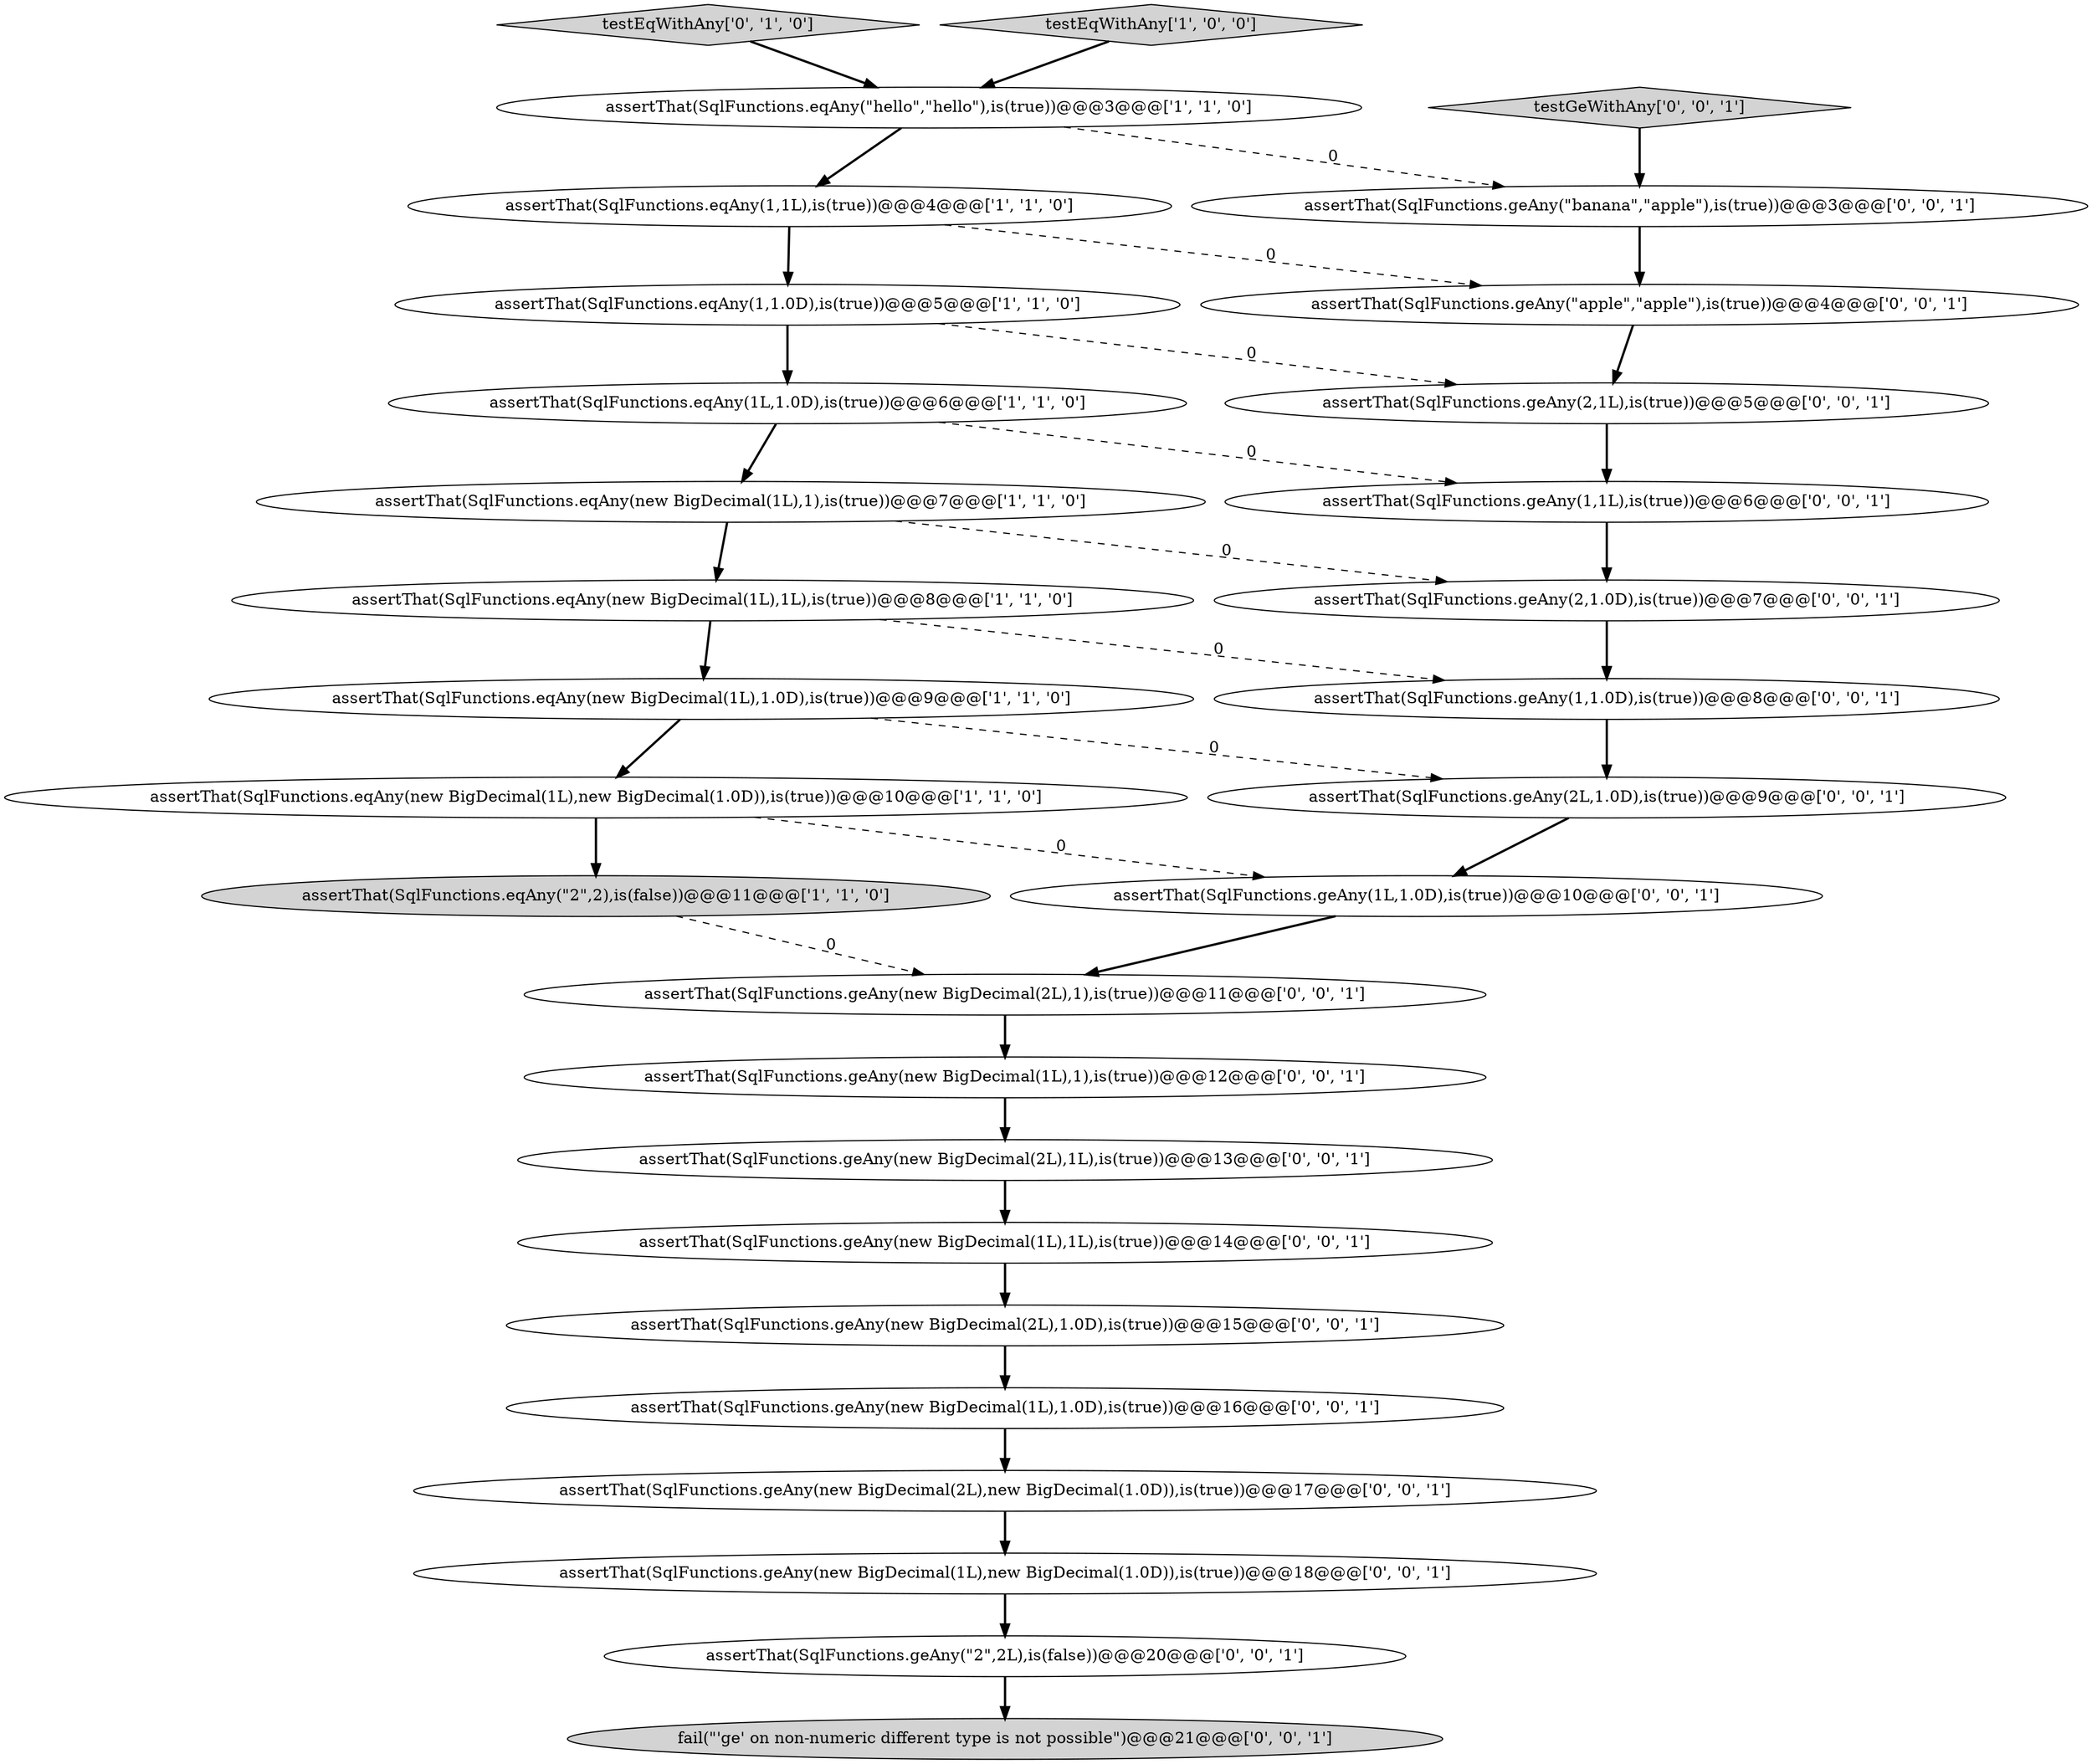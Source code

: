 digraph {
2 [style = filled, label = "assertThat(SqlFunctions.eqAny(new BigDecimal(1L),new BigDecimal(1.0D)),is(true))@@@10@@@['1', '1', '0']", fillcolor = white, shape = ellipse image = "AAA0AAABBB1BBB"];
25 [style = filled, label = "assertThat(SqlFunctions.geAny(2,1L),is(true))@@@5@@@['0', '0', '1']", fillcolor = white, shape = ellipse image = "AAA0AAABBB3BBB"];
3 [style = filled, label = "assertThat(SqlFunctions.eqAny(1,1.0D),is(true))@@@5@@@['1', '1', '0']", fillcolor = white, shape = ellipse image = "AAA0AAABBB1BBB"];
19 [style = filled, label = "assertThat(SqlFunctions.geAny(\"banana\",\"apple\"),is(true))@@@3@@@['0', '0', '1']", fillcolor = white, shape = ellipse image = "AAA0AAABBB3BBB"];
29 [style = filled, label = "assertThat(SqlFunctions.geAny(new BigDecimal(1L),1.0D),is(true))@@@16@@@['0', '0', '1']", fillcolor = white, shape = ellipse image = "AAA0AAABBB3BBB"];
8 [style = filled, label = "assertThat(SqlFunctions.eqAny(\"hello\",\"hello\"),is(true))@@@3@@@['1', '1', '0']", fillcolor = white, shape = ellipse image = "AAA0AAABBB1BBB"];
9 [style = filled, label = "assertThat(SqlFunctions.eqAny(1,1L),is(true))@@@4@@@['1', '1', '0']", fillcolor = white, shape = ellipse image = "AAA0AAABBB1BBB"];
12 [style = filled, label = "assertThat(SqlFunctions.geAny(2,1.0D),is(true))@@@7@@@['0', '0', '1']", fillcolor = white, shape = ellipse image = "AAA0AAABBB3BBB"];
23 [style = filled, label = "assertThat(SqlFunctions.geAny(new BigDecimal(2L),new BigDecimal(1.0D)),is(true))@@@17@@@['0', '0', '1']", fillcolor = white, shape = ellipse image = "AAA0AAABBB3BBB"];
28 [style = filled, label = "assertThat(SqlFunctions.geAny(new BigDecimal(2L),1L),is(true))@@@13@@@['0', '0', '1']", fillcolor = white, shape = ellipse image = "AAA0AAABBB3BBB"];
14 [style = filled, label = "testGeWithAny['0', '0', '1']", fillcolor = lightgray, shape = diamond image = "AAA0AAABBB3BBB"];
27 [style = filled, label = "assertThat(SqlFunctions.geAny(\"2\",2L),is(false))@@@20@@@['0', '0', '1']", fillcolor = white, shape = ellipse image = "AAA0AAABBB3BBB"];
13 [style = filled, label = "assertThat(SqlFunctions.geAny(new BigDecimal(2L),1.0D),is(true))@@@15@@@['0', '0', '1']", fillcolor = white, shape = ellipse image = "AAA0AAABBB3BBB"];
10 [style = filled, label = "testEqWithAny['0', '1', '0']", fillcolor = lightgray, shape = diamond image = "AAA0AAABBB2BBB"];
20 [style = filled, label = "assertThat(SqlFunctions.geAny(\"apple\",\"apple\"),is(true))@@@4@@@['0', '0', '1']", fillcolor = white, shape = ellipse image = "AAA0AAABBB3BBB"];
6 [style = filled, label = "testEqWithAny['1', '0', '0']", fillcolor = lightgray, shape = diamond image = "AAA0AAABBB1BBB"];
24 [style = filled, label = "fail(\"'ge' on non-numeric different type is not possible\")@@@21@@@['0', '0', '1']", fillcolor = lightgray, shape = ellipse image = "AAA0AAABBB3BBB"];
21 [style = filled, label = "assertThat(SqlFunctions.geAny(1,1L),is(true))@@@6@@@['0', '0', '1']", fillcolor = white, shape = ellipse image = "AAA0AAABBB3BBB"];
22 [style = filled, label = "assertThat(SqlFunctions.geAny(new BigDecimal(2L),1),is(true))@@@11@@@['0', '0', '1']", fillcolor = white, shape = ellipse image = "AAA0AAABBB3BBB"];
11 [style = filled, label = "assertThat(SqlFunctions.geAny(2L,1.0D),is(true))@@@9@@@['0', '0', '1']", fillcolor = white, shape = ellipse image = "AAA0AAABBB3BBB"];
1 [style = filled, label = "assertThat(SqlFunctions.eqAny(new BigDecimal(1L),1.0D),is(true))@@@9@@@['1', '1', '0']", fillcolor = white, shape = ellipse image = "AAA0AAABBB1BBB"];
15 [style = filled, label = "assertThat(SqlFunctions.geAny(1,1.0D),is(true))@@@8@@@['0', '0', '1']", fillcolor = white, shape = ellipse image = "AAA0AAABBB3BBB"];
5 [style = filled, label = "assertThat(SqlFunctions.eqAny(new BigDecimal(1L),1L),is(true))@@@8@@@['1', '1', '0']", fillcolor = white, shape = ellipse image = "AAA0AAABBB1BBB"];
17 [style = filled, label = "assertThat(SqlFunctions.geAny(1L,1.0D),is(true))@@@10@@@['0', '0', '1']", fillcolor = white, shape = ellipse image = "AAA0AAABBB3BBB"];
16 [style = filled, label = "assertThat(SqlFunctions.geAny(new BigDecimal(1L),1L),is(true))@@@14@@@['0', '0', '1']", fillcolor = white, shape = ellipse image = "AAA0AAABBB3BBB"];
18 [style = filled, label = "assertThat(SqlFunctions.geAny(new BigDecimal(1L),1),is(true))@@@12@@@['0', '0', '1']", fillcolor = white, shape = ellipse image = "AAA0AAABBB3BBB"];
4 [style = filled, label = "assertThat(SqlFunctions.eqAny(new BigDecimal(1L),1),is(true))@@@7@@@['1', '1', '0']", fillcolor = white, shape = ellipse image = "AAA0AAABBB1BBB"];
26 [style = filled, label = "assertThat(SqlFunctions.geAny(new BigDecimal(1L),new BigDecimal(1.0D)),is(true))@@@18@@@['0', '0', '1']", fillcolor = white, shape = ellipse image = "AAA0AAABBB3BBB"];
0 [style = filled, label = "assertThat(SqlFunctions.eqAny(1L,1.0D),is(true))@@@6@@@['1', '1', '0']", fillcolor = white, shape = ellipse image = "AAA0AAABBB1BBB"];
7 [style = filled, label = "assertThat(SqlFunctions.eqAny(\"2\",2),is(false))@@@11@@@['1', '1', '0']", fillcolor = lightgray, shape = ellipse image = "AAA0AAABBB1BBB"];
9->20 [style = dashed, label="0"];
8->19 [style = dashed, label="0"];
16->13 [style = bold, label=""];
19->20 [style = bold, label=""];
12->15 [style = bold, label=""];
23->26 [style = bold, label=""];
14->19 [style = bold, label=""];
29->23 [style = bold, label=""];
17->22 [style = bold, label=""];
2->17 [style = dashed, label="0"];
20->25 [style = bold, label=""];
28->16 [style = bold, label=""];
18->28 [style = bold, label=""];
3->0 [style = bold, label=""];
4->12 [style = dashed, label="0"];
21->12 [style = bold, label=""];
5->1 [style = bold, label=""];
26->27 [style = bold, label=""];
13->29 [style = bold, label=""];
22->18 [style = bold, label=""];
15->11 [style = bold, label=""];
10->8 [style = bold, label=""];
0->4 [style = bold, label=""];
0->21 [style = dashed, label="0"];
1->11 [style = dashed, label="0"];
6->8 [style = bold, label=""];
8->9 [style = bold, label=""];
9->3 [style = bold, label=""];
11->17 [style = bold, label=""];
27->24 [style = bold, label=""];
1->2 [style = bold, label=""];
2->7 [style = bold, label=""];
5->15 [style = dashed, label="0"];
4->5 [style = bold, label=""];
7->22 [style = dashed, label="0"];
25->21 [style = bold, label=""];
3->25 [style = dashed, label="0"];
}
